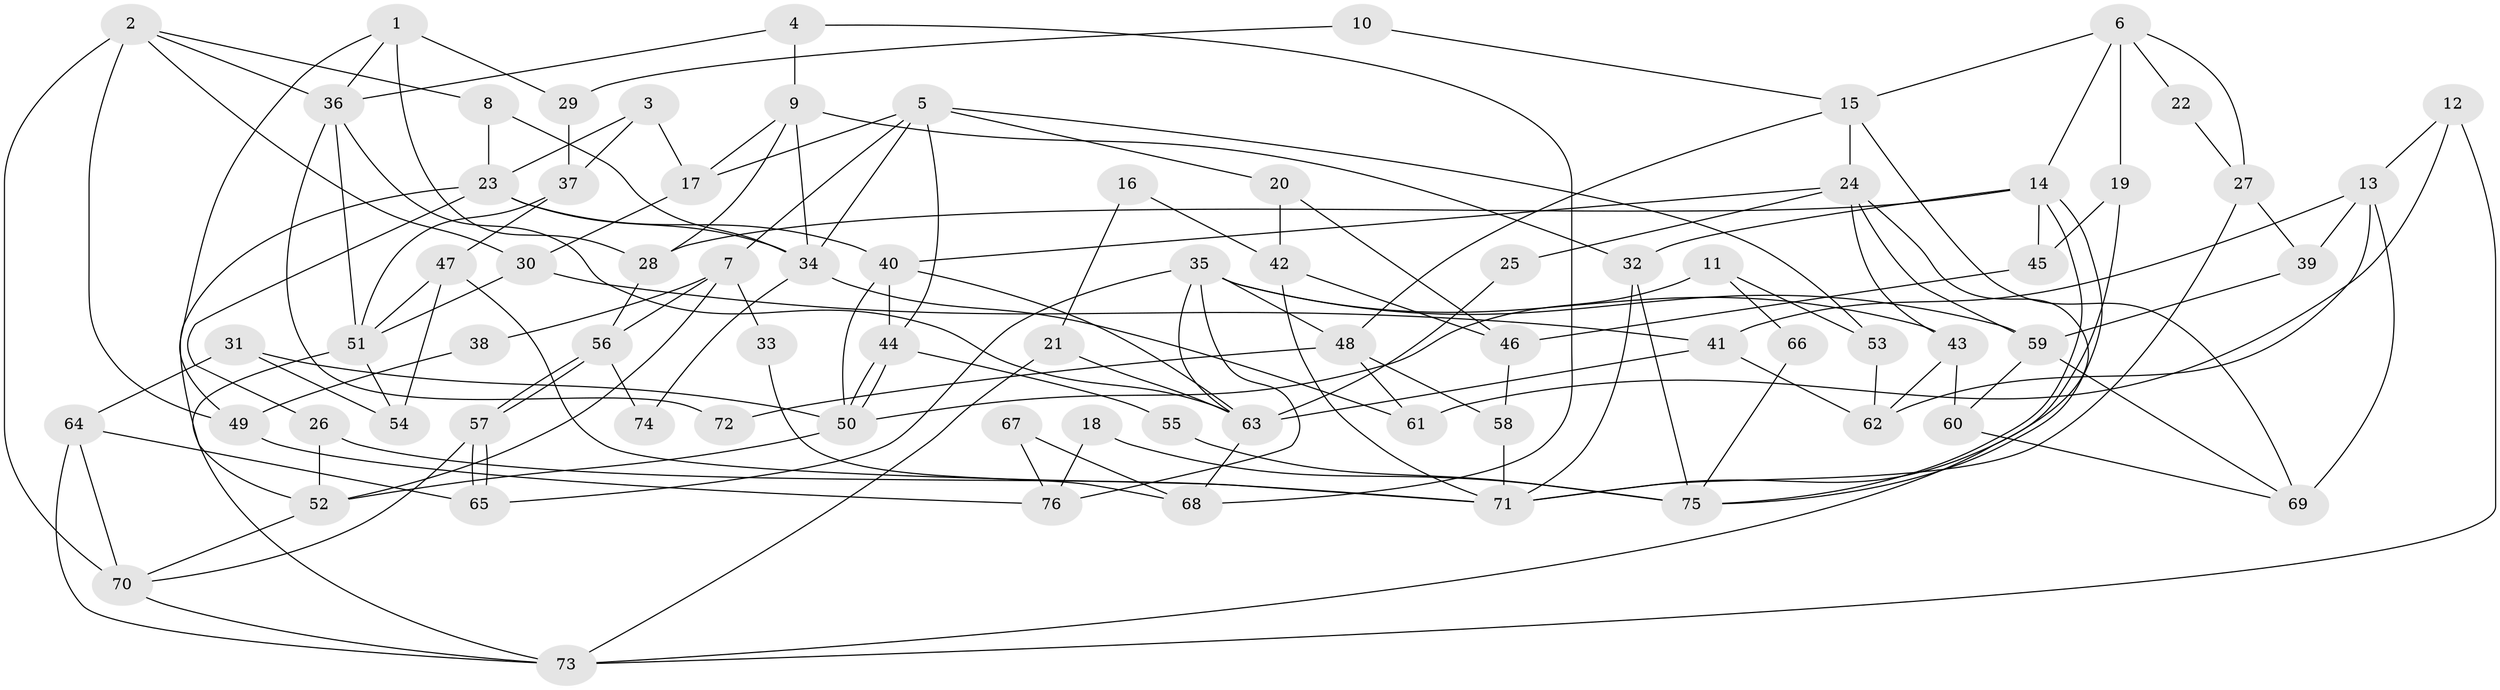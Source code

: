 // Generated by graph-tools (version 1.1) at 2025/15/03/09/25 04:15:18]
// undirected, 76 vertices, 152 edges
graph export_dot {
graph [start="1"]
  node [color=gray90,style=filled];
  1;
  2;
  3;
  4;
  5;
  6;
  7;
  8;
  9;
  10;
  11;
  12;
  13;
  14;
  15;
  16;
  17;
  18;
  19;
  20;
  21;
  22;
  23;
  24;
  25;
  26;
  27;
  28;
  29;
  30;
  31;
  32;
  33;
  34;
  35;
  36;
  37;
  38;
  39;
  40;
  41;
  42;
  43;
  44;
  45;
  46;
  47;
  48;
  49;
  50;
  51;
  52;
  53;
  54;
  55;
  56;
  57;
  58;
  59;
  60;
  61;
  62;
  63;
  64;
  65;
  66;
  67;
  68;
  69;
  70;
  71;
  72;
  73;
  74;
  75;
  76;
  1 -- 28;
  1 -- 36;
  1 -- 29;
  1 -- 49;
  2 -- 36;
  2 -- 8;
  2 -- 30;
  2 -- 49;
  2 -- 70;
  3 -- 37;
  3 -- 23;
  3 -- 17;
  4 -- 36;
  4 -- 9;
  4 -- 68;
  5 -- 17;
  5 -- 44;
  5 -- 7;
  5 -- 20;
  5 -- 34;
  5 -- 53;
  6 -- 19;
  6 -- 15;
  6 -- 14;
  6 -- 22;
  6 -- 27;
  7 -- 52;
  7 -- 33;
  7 -- 38;
  7 -- 56;
  8 -- 23;
  8 -- 34;
  9 -- 28;
  9 -- 34;
  9 -- 17;
  9 -- 32;
  10 -- 15;
  10 -- 29;
  11 -- 50;
  11 -- 53;
  11 -- 66;
  12 -- 73;
  12 -- 13;
  12 -- 61;
  13 -- 41;
  13 -- 69;
  13 -- 39;
  13 -- 62;
  14 -- 75;
  14 -- 75;
  14 -- 28;
  14 -- 32;
  14 -- 45;
  15 -- 69;
  15 -- 24;
  15 -- 48;
  16 -- 21;
  16 -- 42;
  17 -- 30;
  18 -- 75;
  18 -- 76;
  19 -- 45;
  19 -- 71;
  20 -- 42;
  20 -- 46;
  21 -- 63;
  21 -- 73;
  22 -- 27;
  23 -- 26;
  23 -- 52;
  23 -- 34;
  23 -- 40;
  24 -- 59;
  24 -- 73;
  24 -- 25;
  24 -- 40;
  24 -- 43;
  25 -- 63;
  26 -- 71;
  26 -- 52;
  27 -- 71;
  27 -- 39;
  28 -- 56;
  29 -- 37;
  30 -- 41;
  30 -- 51;
  31 -- 50;
  31 -- 64;
  31 -- 54;
  32 -- 71;
  32 -- 75;
  33 -- 68;
  34 -- 61;
  34 -- 74;
  35 -- 63;
  35 -- 48;
  35 -- 43;
  35 -- 59;
  35 -- 65;
  35 -- 76;
  36 -- 51;
  36 -- 63;
  36 -- 72;
  37 -- 51;
  37 -- 47;
  38 -- 49;
  39 -- 59;
  40 -- 44;
  40 -- 50;
  40 -- 63;
  41 -- 62;
  41 -- 63;
  42 -- 71;
  42 -- 46;
  43 -- 60;
  43 -- 62;
  44 -- 50;
  44 -- 50;
  44 -- 55;
  45 -- 46;
  46 -- 58;
  47 -- 54;
  47 -- 51;
  47 -- 71;
  48 -- 61;
  48 -- 58;
  48 -- 72;
  49 -- 76;
  50 -- 52;
  51 -- 73;
  51 -- 54;
  52 -- 70;
  53 -- 62;
  55 -- 75;
  56 -- 57;
  56 -- 57;
  56 -- 74;
  57 -- 65;
  57 -- 65;
  57 -- 70;
  58 -- 71;
  59 -- 60;
  59 -- 69;
  60 -- 69;
  63 -- 68;
  64 -- 70;
  64 -- 65;
  64 -- 73;
  66 -- 75;
  67 -- 68;
  67 -- 76;
  70 -- 73;
}
